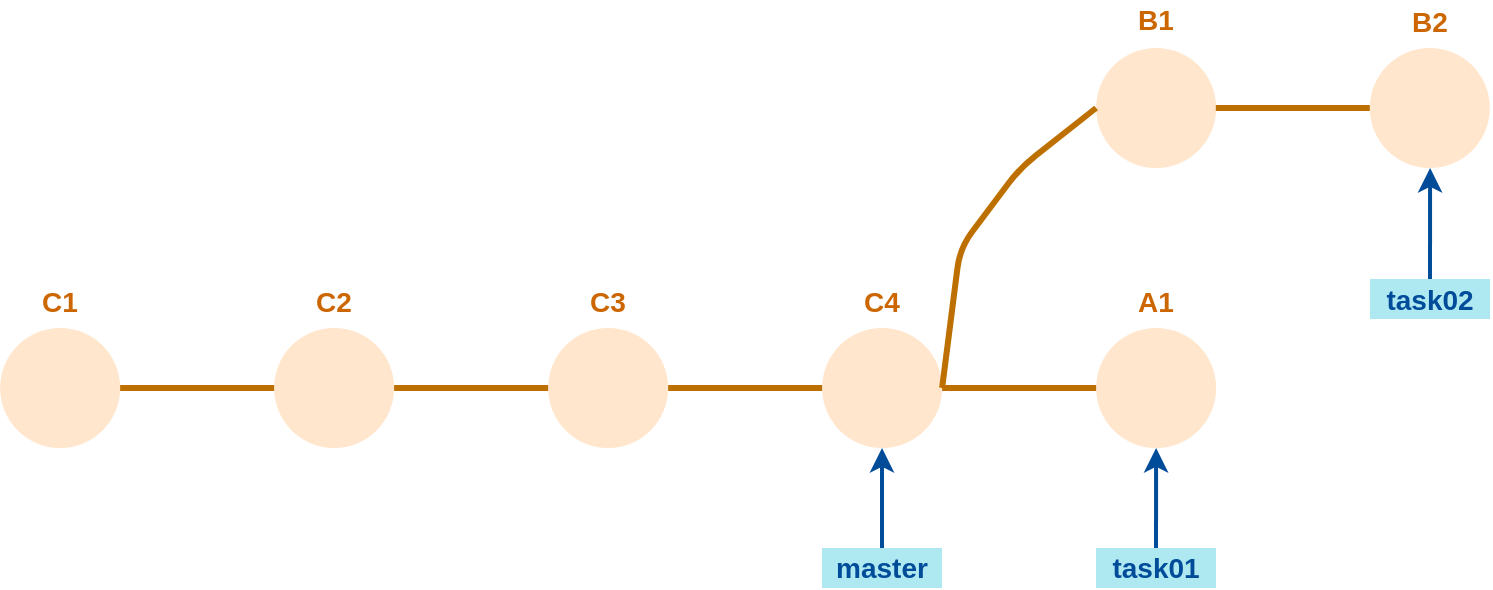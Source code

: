 <mxfile version="12.1.3" type="device" pages="1"><diagram id="HAET5fpl5bqPvAFkC88v" name="Page-1"><mxGraphModel dx="963" dy="953" grid="1" gridSize="10" guides="1" tooltips="1" connect="1" arrows="1" fold="1" page="1" pageScale="1" pageWidth="1100" pageHeight="1169" math="0" shadow="0"><root><mxCell id="0"/><mxCell id="1" parent="0"/><mxCell id="OzglFJ8sJ1fg2wrmD4SC-4" value="" style="ellipse;whiteSpace=wrap;html=1;aspect=fixed;fillColor=#FFE6CC;strokeColor=none;" parent="1" vertex="1"><mxGeometry x="40.059" y="260" width="60" height="60" as="geometry"/></mxCell><mxCell id="OzglFJ8sJ1fg2wrmD4SC-5" value="" style="ellipse;whiteSpace=wrap;html=1;aspect=fixed;fillColor=#FFE6CC;strokeColor=none;" parent="1" vertex="1"><mxGeometry x="177.059" y="260" width="60" height="60" as="geometry"/></mxCell><mxCell id="OzglFJ8sJ1fg2wrmD4SC-6" value="" style="endArrow=none;html=1;entryX=1;entryY=0.5;entryDx=0;entryDy=0;exitX=0;exitY=0.5;exitDx=0;exitDy=0;endFill=0;fillColor=#f0a30a;strokeColor=#BD7000;strokeWidth=3;" parent="1" source="OzglFJ8sJ1fg2wrmD4SC-5" target="OzglFJ8sJ1fg2wrmD4SC-4" edge="1"><mxGeometry width="50" height="50" relative="1" as="geometry"><mxPoint x="40.059" y="410" as="sourcePoint"/><mxPoint x="90.059" y="360" as="targetPoint"/></mxGeometry></mxCell><mxCell id="OzglFJ8sJ1fg2wrmD4SC-7" value="C1" style="text;html=1;strokeColor=none;fillColor=none;align=center;verticalAlign=middle;whiteSpace=wrap;rounded=0;fontStyle=1;fontSize=14;fontColor=#CC6600;" parent="1" vertex="1"><mxGeometry x="50.059" y="237" width="40" height="20" as="geometry"/></mxCell><mxCell id="OzglFJ8sJ1fg2wrmD4SC-8" value="C2" style="text;html=1;strokeColor=none;fillColor=none;align=center;verticalAlign=middle;whiteSpace=wrap;rounded=0;fontStyle=1;fontSize=14;fontColor=#CC6600;" parent="1" vertex="1"><mxGeometry x="187.059" y="237" width="40" height="20" as="geometry"/></mxCell><mxCell id="OzglFJ8sJ1fg2wrmD4SC-9" value="" style="ellipse;whiteSpace=wrap;html=1;aspect=fixed;fillColor=#FFE6CC;strokeColor=none;" parent="1" vertex="1"><mxGeometry x="314.059" y="260" width="60" height="60" as="geometry"/></mxCell><mxCell id="OzglFJ8sJ1fg2wrmD4SC-10" value="" style="endArrow=none;html=1;entryX=1;entryY=0.5;entryDx=0;entryDy=0;exitX=0;exitY=0.5;exitDx=0;exitDy=0;endFill=0;fillColor=#f0a30a;strokeColor=#BD7000;strokeWidth=3;" parent="1" source="OzglFJ8sJ1fg2wrmD4SC-9" edge="1"><mxGeometry width="50" height="50" relative="1" as="geometry"><mxPoint x="177.059" y="410" as="sourcePoint"/><mxPoint x="237.059" y="290" as="targetPoint"/></mxGeometry></mxCell><mxCell id="OzglFJ8sJ1fg2wrmD4SC-11" value="C3" style="text;html=1;strokeColor=none;fillColor=none;align=center;verticalAlign=middle;whiteSpace=wrap;rounded=0;fontStyle=1;fontSize=14;fontColor=#CC6600;" parent="1" vertex="1"><mxGeometry x="324.059" y="237" width="40" height="20" as="geometry"/></mxCell><mxCell id="OzglFJ8sJ1fg2wrmD4SC-12" value="" style="ellipse;whiteSpace=wrap;html=1;aspect=fixed;fillColor=#FFE6CC;strokeColor=none;" parent="1" vertex="1"><mxGeometry x="451.059" y="260" width="60" height="60" as="geometry"/></mxCell><mxCell id="OzglFJ8sJ1fg2wrmD4SC-13" value="" style="endArrow=none;html=1;entryX=1;entryY=0.5;entryDx=0;entryDy=0;exitX=0;exitY=0.5;exitDx=0;exitDy=0;endFill=0;fillColor=#f0a30a;strokeColor=#BD7000;strokeWidth=3;" parent="1" source="OzglFJ8sJ1fg2wrmD4SC-12" edge="1"><mxGeometry width="50" height="50" relative="1" as="geometry"><mxPoint x="314.059" y="410" as="sourcePoint"/><mxPoint x="374.059" y="290" as="targetPoint"/></mxGeometry></mxCell><mxCell id="OzglFJ8sJ1fg2wrmD4SC-14" value="C4" style="text;html=1;strokeColor=none;fillColor=none;align=center;verticalAlign=middle;whiteSpace=wrap;rounded=0;fontStyle=1;fontSize=14;fontColor=#CC6600;" parent="1" vertex="1"><mxGeometry x="461.059" y="237" width="40" height="20" as="geometry"/></mxCell><mxCell id="mrfmCj64JZZggaUAGXXq-5" value="master" style="text;html=1;strokeColor=none;fillColor=#AEE9F2;align=center;verticalAlign=middle;whiteSpace=wrap;rounded=0;fontStyle=1;fontSize=14;fontColor=#004C99;" parent="1" vertex="1"><mxGeometry x="451" y="370" width="60" height="20" as="geometry"/></mxCell><mxCell id="mrfmCj64JZZggaUAGXXq-6" value="" style="endArrow=classic;html=1;strokeColor=#004C99;fillColor=#FFB366;fontColor=#07733D;exitX=0.5;exitY=0;exitDx=0;exitDy=0;entryX=0.5;entryY=1;entryDx=0;entryDy=0;strokeWidth=2;" parent="1" source="mrfmCj64JZZggaUAGXXq-5" edge="1"><mxGeometry width="50" height="50" relative="1" as="geometry"><mxPoint x="491" y="210" as="sourcePoint"/><mxPoint x="481" y="320" as="targetPoint"/></mxGeometry></mxCell><mxCell id="mrfmCj64JZZggaUAGXXq-7" value="task01" style="text;html=1;strokeColor=none;fillColor=#AEE9F2;align=center;verticalAlign=middle;whiteSpace=wrap;rounded=0;fontStyle=1;fontSize=14;fontColor=#004C99;labelBorderColor=none;" parent="1" vertex="1"><mxGeometry x="588" y="370" width="60" height="20" as="geometry"/></mxCell><mxCell id="mrfmCj64JZZggaUAGXXq-9" value="" style="ellipse;whiteSpace=wrap;html=1;aspect=fixed;fillColor=#FFE6CC;strokeColor=none;" parent="1" vertex="1"><mxGeometry x="588.059" y="260" width="60" height="60" as="geometry"/></mxCell><mxCell id="mrfmCj64JZZggaUAGXXq-10" value="" style="endArrow=none;html=1;entryX=1;entryY=0.5;entryDx=0;entryDy=0;exitX=0;exitY=0.5;exitDx=0;exitDy=0;endFill=0;fillColor=#f0a30a;strokeColor=#BD7000;strokeWidth=3;" parent="1" source="mrfmCj64JZZggaUAGXXq-9" edge="1"><mxGeometry width="50" height="50" relative="1" as="geometry"><mxPoint x="451.059" y="410" as="sourcePoint"/><mxPoint x="511.059" y="290" as="targetPoint"/></mxGeometry></mxCell><mxCell id="mrfmCj64JZZggaUAGXXq-11" value="A1" style="text;html=1;strokeColor=none;fillColor=none;align=center;verticalAlign=middle;whiteSpace=wrap;rounded=0;fontStyle=1;fontSize=14;fontColor=#CC6600;" parent="1" vertex="1"><mxGeometry x="598.059" y="237" width="40" height="20" as="geometry"/></mxCell><mxCell id="mrfmCj64JZZggaUAGXXq-12" value="" style="endArrow=classic;html=1;strokeColor=#004C99;fillColor=#FFB366;fontColor=#07733D;exitX=0.5;exitY=0;exitDx=0;exitDy=0;entryX=0.5;entryY=1;entryDx=0;entryDy=0;strokeWidth=2;" parent="1" source="mrfmCj64JZZggaUAGXXq-7" target="mrfmCj64JZZggaUAGXXq-9" edge="1"><mxGeometry width="50" height="50" relative="1" as="geometry"><mxPoint x="491" y="380" as="sourcePoint"/><mxPoint x="491" y="330" as="targetPoint"/></mxGeometry></mxCell><mxCell id="mrfmCj64JZZggaUAGXXq-13" value="task02" style="text;html=1;strokeColor=none;fillColor=#AEE9F2;align=center;verticalAlign=middle;whiteSpace=wrap;rounded=0;fontStyle=1;fontSize=14;fontColor=#004C99;labelBorderColor=none;" parent="1" vertex="1"><mxGeometry x="725" y="235.5" width="60" height="20" as="geometry"/></mxCell><mxCell id="mrfmCj64JZZggaUAGXXq-16" value="" style="ellipse;whiteSpace=wrap;html=1;aspect=fixed;fillColor=#FFE6CC;strokeColor=none;" parent="1" vertex="1"><mxGeometry x="588.059" y="120" width="60" height="60" as="geometry"/></mxCell><mxCell id="mrfmCj64JZZggaUAGXXq-17" value="B1" style="text;html=1;strokeColor=none;fillColor=none;align=center;verticalAlign=middle;whiteSpace=wrap;rounded=0;fontStyle=1;fontSize=14;fontColor=#CC6600;" parent="1" vertex="1"><mxGeometry x="598.059" y="96" width="40" height="20" as="geometry"/></mxCell><mxCell id="mrfmCj64JZZggaUAGXXq-19" value="" style="endArrow=classic;html=1;strokeColor=#004C99;fillColor=#FFB366;fontColor=#07733D;exitX=0.5;exitY=0;exitDx=0;exitDy=0;strokeWidth=2;" parent="1" source="mrfmCj64JZZggaUAGXXq-13" edge="1"><mxGeometry width="50" height="50" relative="1" as="geometry"><mxPoint x="628" y="380" as="sourcePoint"/><mxPoint x="755.059" y="180" as="targetPoint"/></mxGeometry></mxCell><mxCell id="mrfmCj64JZZggaUAGXXq-20" value="" style="endArrow=none;html=1;entryX=1;entryY=0.5;entryDx=0;entryDy=0;exitX=0;exitY=0.5;exitDx=0;exitDy=0;endFill=0;fillColor=#f0a30a;strokeColor=#BD7000;strokeWidth=3;" parent="1" source="mrfmCj64JZZggaUAGXXq-16" target="OzglFJ8sJ1fg2wrmD4SC-12" edge="1"><mxGeometry width="50" height="50" relative="1" as="geometry"><mxPoint x="598.059" y="300" as="sourcePoint"/><mxPoint x="521.059" y="300" as="targetPoint"/><Array as="points"><mxPoint x="550" y="180"/><mxPoint x="520" y="220"/></Array></mxGeometry></mxCell><mxCell id="mrfmCj64JZZggaUAGXXq-21" value="" style="ellipse;whiteSpace=wrap;html=1;aspect=fixed;fillColor=#FFE6CC;strokeColor=none;" parent="1" vertex="1"><mxGeometry x="724.912" y="120" width="60" height="60" as="geometry"/></mxCell><mxCell id="mrfmCj64JZZggaUAGXXq-22" value="" style="endArrow=none;html=1;entryX=1;entryY=0.5;entryDx=0;entryDy=0;exitX=0;exitY=0.5;exitDx=0;exitDy=0;endFill=0;fillColor=#f0a30a;strokeColor=#BD7000;strokeWidth=3;" parent="1" source="mrfmCj64JZZggaUAGXXq-21" edge="1"><mxGeometry width="50" height="50" relative="1" as="geometry"><mxPoint x="587.912" y="270" as="sourcePoint"/><mxPoint x="647.912" y="150" as="targetPoint"/></mxGeometry></mxCell><mxCell id="mrfmCj64JZZggaUAGXXq-23" value="B2" style="text;html=1;strokeColor=none;fillColor=none;align=center;verticalAlign=middle;whiteSpace=wrap;rounded=0;fontStyle=1;fontSize=14;fontColor=#CC6600;" parent="1" vertex="1"><mxGeometry x="734.912" y="97" width="40" height="20" as="geometry"/></mxCell></root></mxGraphModel></diagram></mxfile>
